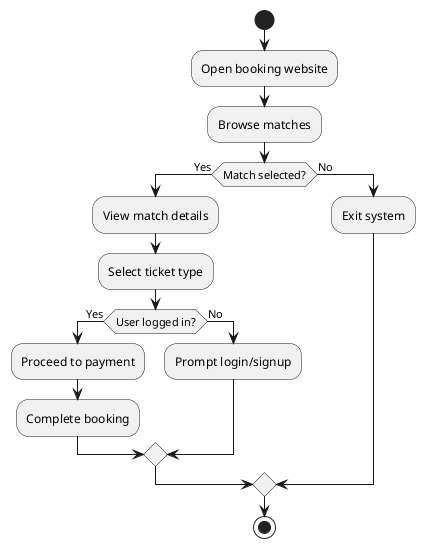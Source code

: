 @startuml
start
:Open booking website;
:Browse matches;
if (Match selected?) then (Yes)
  :View match details;
  :Select ticket type;
  if (User logged in?) then (Yes)
    :Proceed to payment;
    :Complete booking;
  else (No)
    :Prompt login/signup;
  endif
else (No)
  :Exit system;
endif
stop
@enduml

